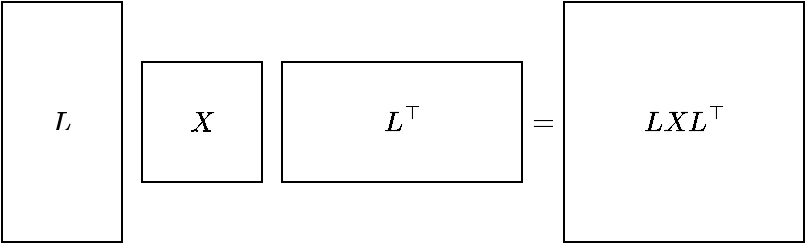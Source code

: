 <mxfile>
    <diagram id="TgBLuhkU3L4GHyNFho4d" name="ページ1">
        <mxGraphModel dx="735" dy="261" grid="1" gridSize="10" guides="1" tooltips="1" connect="1" arrows="1" fold="1" page="1" pageScale="1" pageWidth="827" pageHeight="1169" math="1" shadow="0">
            <root>
                <mxCell id="0"/>
                <mxCell id="1" parent="0"/>
                <mxCell id="2" value="&lt;svg style=&quot;vertical-align: 0px;&quot; xmlns:xlink=&quot;http://www.w3.org/1999/xlink&quot; viewBox=&quot;0 -683 681 683&quot; role=&quot;img&quot; height=&quot;1.545ex&quot; width=&quot;1.541ex&quot; xmlns=&quot;http://www.w3.org/2000/svg&quot;&gt;&lt;defs&gt;&lt;path d=&quot;M228 637Q194 637 192 641Q191 643 191 649Q191 673 202 682Q204 683 217 683Q271 680 344 680Q485 680 506 683H518Q524 677 524 674T522 656Q517 641 513 637H475Q406 636 394 628Q387 624 380 600T313 336Q297 271 279 198T252 88L243 52Q243 48 252 48T311 46H328Q360 46 379 47T428 54T478 72T522 106T564 161Q580 191 594 228T611 270Q616 273 628 273H641Q647 264 647 262T627 203T583 83T557 9Q555 4 553 3T537 0T494 -1Q483 -1 418 -1T294 0H116Q32 0 32 10Q32 17 34 24Q39 43 44 45Q48 46 59 46H65Q92 46 125 49Q139 52 144 61Q147 65 216 339T285 628Q285 635 228 637Z&quot; id=&quot;MJX-1-TEX-I-1D43F&quot;&gt;&lt;/path&gt;&lt;/defs&gt;&lt;g transform=&quot;scale(1,-1)&quot; stroke-width=&quot;0&quot; fill=&quot;currentColor&quot; stroke=&quot;currentColor&quot;&gt;&lt;g data-mml-node=&quot;math&quot;&gt;&lt;g data-mml-node=&quot;mi&quot;&gt;&lt;use xlink:href=&quot;#MJX-1-TEX-I-1D43F&quot; data-c=&quot;1D43F&quot;&gt;&lt;/use&gt;&lt;/g&gt;&lt;/g&gt;&lt;/g&gt;&lt;/svg&gt;" style="whiteSpace=wrap;html=1;" vertex="1" parent="1">
                    <mxGeometry x="80" y="80" width="60" height="120" as="geometry"/>
                </mxCell>
                <mxCell id="4" value="$$X$$" style="whiteSpace=wrap;html=1;" vertex="1" parent="1">
                    <mxGeometry x="150" y="110" width="60" height="60" as="geometry"/>
                </mxCell>
                <mxCell id="5" value="$$L^\top$$" style="whiteSpace=wrap;html=1;" vertex="1" parent="1">
                    <mxGeometry x="220" y="110" width="120" height="60" as="geometry"/>
                </mxCell>
                <mxCell id="6" value="$$=$$" style="text;html=1;align=center;verticalAlign=middle;resizable=0;points=[];autosize=1;strokeColor=none;fillColor=none;" vertex="1" parent="1">
                    <mxGeometry x="320" y="125" width="60" height="30" as="geometry"/>
                </mxCell>
                <mxCell id="7" value="$$LXL^\top$$" style="whiteSpace=wrap;html=1;" vertex="1" parent="1">
                    <mxGeometry x="361" y="80" width="120" height="120" as="geometry"/>
                </mxCell>
            </root>
        </mxGraphModel>
    </diagram>
</mxfile>
